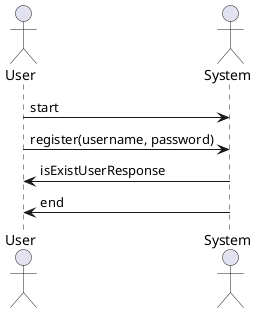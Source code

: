 @startuml register

skinparam backgroundColor #FFFFFF


actor User
actor System

User -> System: start
User -> System: register(username, password)
System -> User: isExistUserResponse
System -> User: end

@enduml
